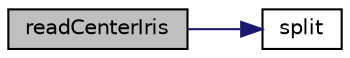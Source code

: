 digraph "readCenterIris"
{
  edge [fontname="Helvetica",fontsize="10",labelfontname="Helvetica",labelfontsize="10"];
  node [fontname="Helvetica",fontsize="10",shape=record];
  rankdir="LR";
  Node7 [label="readCenterIris",height=0.2,width=0.4,color="black", fillcolor="grey75", style="filled", fontcolor="black"];
  Node7 -> Node8 [color="midnightblue",fontsize="10",style="solid",fontname="Helvetica"];
  Node8 [label="split",height=0.2,width=0.4,color="black", fillcolor="white", style="filled",URL="$lowe_8cpp.html#a40270cdef1bfb81cb301ddd39e18dcd2"];
}
